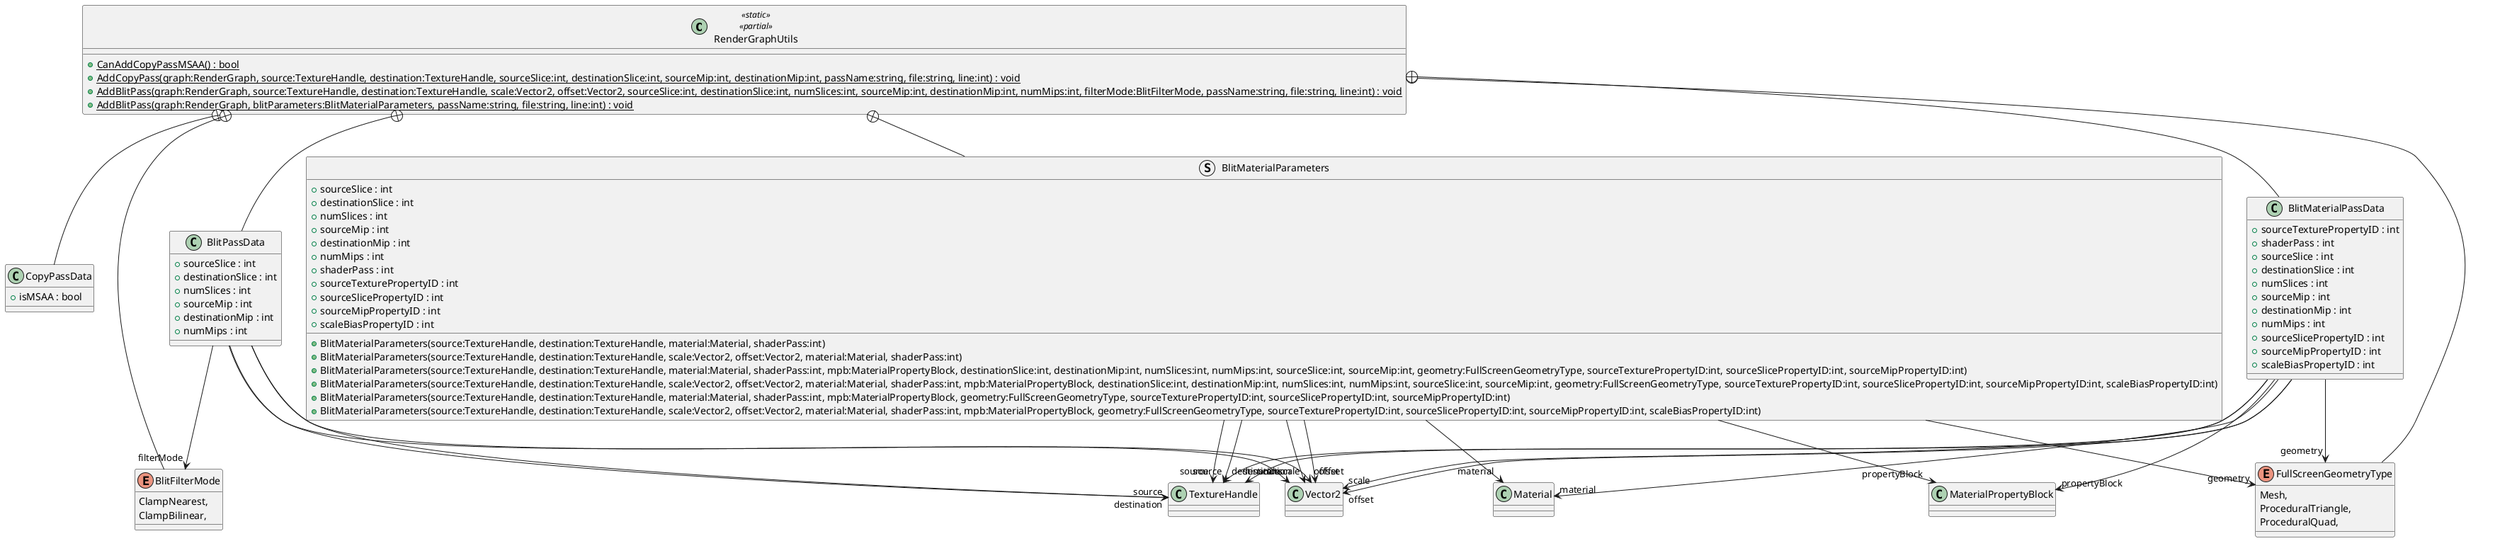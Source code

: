 @startuml
class RenderGraphUtils <<static>> <<partial>> {
    + {static} CanAddCopyPassMSAA() : bool
    + {static} AddCopyPass(graph:RenderGraph, source:TextureHandle, destination:TextureHandle, sourceSlice:int, destinationSlice:int, sourceMip:int, destinationMip:int, passName:string, file:string, line:int) : void
    + {static} AddBlitPass(graph:RenderGraph, source:TextureHandle, destination:TextureHandle, scale:Vector2, offset:Vector2, sourceSlice:int, destinationSlice:int, numSlices:int, sourceMip:int, destinationMip:int, numMips:int, filterMode:BlitFilterMode, passName:string, file:string, line:int) : void
    + {static} AddBlitPass(graph:RenderGraph, blitParameters:BlitMaterialParameters, passName:string, file:string, line:int) : void
}
class CopyPassData {
    + isMSAA : bool
}
enum BlitFilterMode {
    ClampNearest,
    ClampBilinear,
}
class BlitPassData {
    + sourceSlice : int
    + destinationSlice : int
    + numSlices : int
    + sourceMip : int
    + destinationMip : int
    + numMips : int
}
enum FullScreenGeometryType {
    Mesh,
    ProceduralTriangle,
    ProceduralQuad,
}
struct BlitMaterialParameters {
    + BlitMaterialParameters(source:TextureHandle, destination:TextureHandle, material:Material, shaderPass:int)
    + BlitMaterialParameters(source:TextureHandle, destination:TextureHandle, scale:Vector2, offset:Vector2, material:Material, shaderPass:int)
    + BlitMaterialParameters(source:TextureHandle, destination:TextureHandle, material:Material, shaderPass:int, mpb:MaterialPropertyBlock, destinationSlice:int, destinationMip:int, numSlices:int, numMips:int, sourceSlice:int, sourceMip:int, geometry:FullScreenGeometryType, sourceTexturePropertyID:int, sourceSlicePropertyID:int, sourceMipPropertyID:int)
    + BlitMaterialParameters(source:TextureHandle, destination:TextureHandle, scale:Vector2, offset:Vector2, material:Material, shaderPass:int, mpb:MaterialPropertyBlock, destinationSlice:int, destinationMip:int, numSlices:int, numMips:int, sourceSlice:int, sourceMip:int, geometry:FullScreenGeometryType, sourceTexturePropertyID:int, sourceSlicePropertyID:int, sourceMipPropertyID:int, scaleBiasPropertyID:int)
    + BlitMaterialParameters(source:TextureHandle, destination:TextureHandle, material:Material, shaderPass:int, mpb:MaterialPropertyBlock, geometry:FullScreenGeometryType, sourceTexturePropertyID:int, sourceSlicePropertyID:int, sourceMipPropertyID:int)
    + BlitMaterialParameters(source:TextureHandle, destination:TextureHandle, scale:Vector2, offset:Vector2, material:Material, shaderPass:int, mpb:MaterialPropertyBlock, geometry:FullScreenGeometryType, sourceTexturePropertyID:int, sourceSlicePropertyID:int, sourceMipPropertyID:int, scaleBiasPropertyID:int)
    + sourceSlice : int
    + destinationSlice : int
    + numSlices : int
    + sourceMip : int
    + destinationMip : int
    + numMips : int
    + shaderPass : int
    + sourceTexturePropertyID : int
    + sourceSlicePropertyID : int
    + sourceMipPropertyID : int
    + scaleBiasPropertyID : int
}
class BlitMaterialPassData {
    + sourceTexturePropertyID : int
    + shaderPass : int
    + sourceSlice : int
    + destinationSlice : int
    + numSlices : int
    + sourceMip : int
    + destinationMip : int
    + numMips : int
    + sourceSlicePropertyID : int
    + sourceMipPropertyID : int
    + scaleBiasPropertyID : int
}
RenderGraphUtils +-- CopyPassData
RenderGraphUtils +-- BlitFilterMode
RenderGraphUtils +-- BlitPassData
BlitPassData --> "source" TextureHandle
BlitPassData --> "destination" TextureHandle
BlitPassData --> "scale" Vector2
BlitPassData --> "offset" Vector2
BlitPassData --> "filterMode" BlitFilterMode
RenderGraphUtils +-- FullScreenGeometryType
RenderGraphUtils +-- BlitMaterialParameters
BlitMaterialParameters --> "source" TextureHandle
BlitMaterialParameters --> "destination" TextureHandle
BlitMaterialParameters --> "scale" Vector2
BlitMaterialParameters --> "offset" Vector2
BlitMaterialParameters --> "material" Material
BlitMaterialParameters --> "propertyBlock" MaterialPropertyBlock
BlitMaterialParameters --> "geometry" FullScreenGeometryType
RenderGraphUtils +-- BlitMaterialPassData
BlitMaterialPassData --> "source" TextureHandle
BlitMaterialPassData --> "destination" TextureHandle
BlitMaterialPassData --> "scale" Vector2
BlitMaterialPassData --> "offset" Vector2
BlitMaterialPassData --> "material" Material
BlitMaterialPassData --> "propertyBlock" MaterialPropertyBlock
BlitMaterialPassData --> "geometry" FullScreenGeometryType
@enduml
